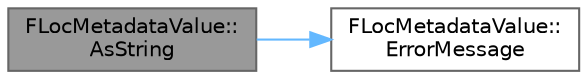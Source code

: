 digraph "FLocMetadataValue::AsString"
{
 // INTERACTIVE_SVG=YES
 // LATEX_PDF_SIZE
  bgcolor="transparent";
  edge [fontname=Helvetica,fontsize=10,labelfontname=Helvetica,labelfontsize=10];
  node [fontname=Helvetica,fontsize=10,shape=box,height=0.2,width=0.4];
  rankdir="LR";
  Node1 [id="Node000001",label="FLocMetadataValue::\lAsString",height=0.2,width=0.4,color="gray40", fillcolor="grey60", style="filled", fontcolor="black",tooltip="Returns this value as a string, throwing an error if this is not a Metadata String."];
  Node1 -> Node2 [id="edge1_Node000001_Node000002",color="steelblue1",style="solid",tooltip=" "];
  Node2 [id="Node000002",label="FLocMetadataValue::\lErrorMessage",height=0.2,width=0.4,color="grey40", fillcolor="white", style="filled",URL="$dc/d5c/classFLocMetadataValue.html#ad177ade431322f564c149bf7cd519b9a",tooltip=" "];
}
